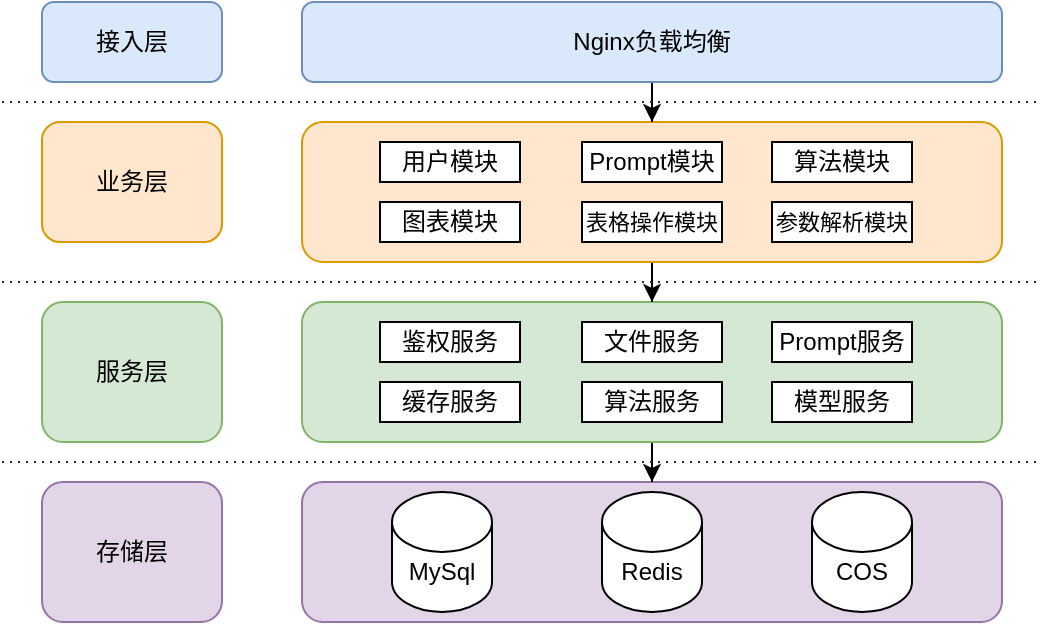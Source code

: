 <mxfile version="24.8.3">
  <diagram name="第 1 页" id="m5vAoL9xg7GJbXBNfQwp">
    <mxGraphModel dx="639" dy="389" grid="1" gridSize="10" guides="1" tooltips="1" connect="1" arrows="1" fold="1" page="1" pageScale="1" pageWidth="827" pageHeight="1169" math="0" shadow="0">
      <root>
        <mxCell id="0" />
        <mxCell id="1" parent="0" />
        <mxCell id="iLdxthDhzkOjvci4m4Ki-2" value="接入层" style="rounded=1;whiteSpace=wrap;html=1;fillColor=#dae8fc;strokeColor=#6c8ebf;" vertex="1" parent="1">
          <mxGeometry x="210" y="90" width="90" height="40" as="geometry" />
        </mxCell>
        <mxCell id="iLdxthDhzkOjvci4m4Ki-5" value="服务层" style="rounded=1;whiteSpace=wrap;html=1;fillColor=#d5e8d4;strokeColor=#82b366;" vertex="1" parent="1">
          <mxGeometry x="210" y="240" width="90" height="70" as="geometry" />
        </mxCell>
        <mxCell id="iLdxthDhzkOjvci4m4Ki-6" value="存储层" style="rounded=1;whiteSpace=wrap;html=1;fillColor=#e1d5e7;strokeColor=#9673a6;" vertex="1" parent="1">
          <mxGeometry x="210" y="330" width="90" height="70" as="geometry" />
        </mxCell>
        <mxCell id="iLdxthDhzkOjvci4m4Ki-7" value="" style="rounded=1;whiteSpace=wrap;html=1;fillColor=#e1d5e7;strokeColor=#9673a6;" vertex="1" parent="1">
          <mxGeometry x="340" y="330" width="350" height="70" as="geometry" />
        </mxCell>
        <mxCell id="iLdxthDhzkOjvci4m4Ki-16" value="" style="shape=cylinder3;whiteSpace=wrap;html=1;boundedLbl=1;backgroundOutline=1;size=15;" vertex="1" parent="1">
          <mxGeometry x="385" y="335" width="50" height="60" as="geometry" />
        </mxCell>
        <mxCell id="iLdxthDhzkOjvci4m4Ki-17" value="MySql" style="text;html=1;align=center;verticalAlign=middle;whiteSpace=wrap;rounded=0;" vertex="1" parent="1">
          <mxGeometry x="380" y="360" width="60" height="30" as="geometry" />
        </mxCell>
        <mxCell id="iLdxthDhzkOjvci4m4Ki-18" value="" style="shape=cylinder3;whiteSpace=wrap;html=1;boundedLbl=1;backgroundOutline=1;size=15;" vertex="1" parent="1">
          <mxGeometry x="490" y="335" width="50" height="60" as="geometry" />
        </mxCell>
        <mxCell id="iLdxthDhzkOjvci4m4Ki-19" value="Redis" style="text;html=1;align=center;verticalAlign=middle;whiteSpace=wrap;rounded=0;" vertex="1" parent="1">
          <mxGeometry x="485" y="360" width="60" height="30" as="geometry" />
        </mxCell>
        <mxCell id="iLdxthDhzkOjvci4m4Ki-20" value="" style="shape=cylinder3;whiteSpace=wrap;html=1;boundedLbl=1;backgroundOutline=1;size=15;" vertex="1" parent="1">
          <mxGeometry x="595" y="335" width="50" height="60" as="geometry" />
        </mxCell>
        <mxCell id="iLdxthDhzkOjvci4m4Ki-21" value="COS" style="text;html=1;align=center;verticalAlign=middle;whiteSpace=wrap;rounded=0;" vertex="1" parent="1">
          <mxGeometry x="590" y="360" width="60" height="30" as="geometry" />
        </mxCell>
        <mxCell id="iLdxthDhzkOjvci4m4Ki-47" style="edgeStyle=orthogonalEdgeStyle;rounded=0;orthogonalLoop=1;jettySize=auto;html=1;entryX=0.5;entryY=0;entryDx=0;entryDy=0;" edge="1" parent="1" source="iLdxthDhzkOjvci4m4Ki-24" target="iLdxthDhzkOjvci4m4Ki-7">
          <mxGeometry relative="1" as="geometry" />
        </mxCell>
        <mxCell id="iLdxthDhzkOjvci4m4Ki-24" value="" style="rounded=1;whiteSpace=wrap;html=1;fillColor=#d5e8d4;strokeColor=#82b366;" vertex="1" parent="1">
          <mxGeometry x="340" y="240" width="350" height="70" as="geometry" />
        </mxCell>
        <mxCell id="iLdxthDhzkOjvci4m4Ki-26" value="鉴权服务" style="rounded=0;whiteSpace=wrap;html=1;" vertex="1" parent="1">
          <mxGeometry x="379" y="250" width="70" height="20" as="geometry" />
        </mxCell>
        <mxCell id="iLdxthDhzkOjvci4m4Ki-27" value="文件服务" style="rounded=0;whiteSpace=wrap;html=1;" vertex="1" parent="1">
          <mxGeometry x="480" y="250" width="70" height="20" as="geometry" />
        </mxCell>
        <mxCell id="iLdxthDhzkOjvci4m4Ki-28" value="缓存服务" style="rounded=0;whiteSpace=wrap;html=1;" vertex="1" parent="1">
          <mxGeometry x="379" y="280" width="70" height="20" as="geometry" />
        </mxCell>
        <mxCell id="iLdxthDhzkOjvci4m4Ki-29" value="算法服务" style="rounded=0;whiteSpace=wrap;html=1;" vertex="1" parent="1">
          <mxGeometry x="480" y="280" width="70" height="20" as="geometry" />
        </mxCell>
        <mxCell id="iLdxthDhzkOjvci4m4Ki-30" value="Prompt服务" style="rounded=0;whiteSpace=wrap;html=1;" vertex="1" parent="1">
          <mxGeometry x="575" y="250" width="70" height="20" as="geometry" />
        </mxCell>
        <mxCell id="iLdxthDhzkOjvci4m4Ki-31" value="模型服务" style="rounded=0;whiteSpace=wrap;html=1;" vertex="1" parent="1">
          <mxGeometry x="575" y="280" width="70" height="20" as="geometry" />
        </mxCell>
        <mxCell id="iLdxthDhzkOjvci4m4Ki-32" value="业务层" style="rounded=1;whiteSpace=wrap;html=1;fillColor=#ffe6cc;strokeColor=#d79b00;" vertex="1" parent="1">
          <mxGeometry x="210" y="150" width="90" height="60" as="geometry" />
        </mxCell>
        <mxCell id="iLdxthDhzkOjvci4m4Ki-46" style="edgeStyle=orthogonalEdgeStyle;rounded=0;orthogonalLoop=1;jettySize=auto;html=1;entryX=0.5;entryY=0;entryDx=0;entryDy=0;" edge="1" parent="1" source="iLdxthDhzkOjvci4m4Ki-33" target="iLdxthDhzkOjvci4m4Ki-24">
          <mxGeometry relative="1" as="geometry" />
        </mxCell>
        <mxCell id="iLdxthDhzkOjvci4m4Ki-33" value="" style="rounded=1;whiteSpace=wrap;html=1;fillColor=#ffe6cc;strokeColor=#d79b00;" vertex="1" parent="1">
          <mxGeometry x="340" y="150" width="350" height="70" as="geometry" />
        </mxCell>
        <mxCell id="iLdxthDhzkOjvci4m4Ki-34" value="用户模块" style="rounded=0;whiteSpace=wrap;html=1;" vertex="1" parent="1">
          <mxGeometry x="379" y="160" width="70" height="20" as="geometry" />
        </mxCell>
        <mxCell id="iLdxthDhzkOjvci4m4Ki-35" value="Prompt模块" style="rounded=0;whiteSpace=wrap;html=1;" vertex="1" parent="1">
          <mxGeometry x="480" y="160" width="70" height="20" as="geometry" />
        </mxCell>
        <mxCell id="iLdxthDhzkOjvci4m4Ki-36" value="图表模块" style="rounded=0;whiteSpace=wrap;html=1;" vertex="1" parent="1">
          <mxGeometry x="379" y="190" width="70" height="20" as="geometry" />
        </mxCell>
        <mxCell id="iLdxthDhzkOjvci4m4Ki-37" value="&lt;font style=&quot;font-size: 11px;&quot;&gt;表格操作模块&lt;/font&gt;" style="rounded=0;whiteSpace=wrap;html=1;" vertex="1" parent="1">
          <mxGeometry x="480" y="190" width="70" height="20" as="geometry" />
        </mxCell>
        <mxCell id="iLdxthDhzkOjvci4m4Ki-38" value="算法模块" style="rounded=0;whiteSpace=wrap;html=1;" vertex="1" parent="1">
          <mxGeometry x="575" y="160" width="70" height="20" as="geometry" />
        </mxCell>
        <mxCell id="iLdxthDhzkOjvci4m4Ki-39" value="&lt;font style=&quot;font-size: 11px;&quot;&gt;参数解析模块&lt;/font&gt;" style="rounded=0;whiteSpace=wrap;html=1;" vertex="1" parent="1">
          <mxGeometry x="575" y="190" width="70" height="20" as="geometry" />
        </mxCell>
        <mxCell id="iLdxthDhzkOjvci4m4Ki-45" style="edgeStyle=orthogonalEdgeStyle;rounded=0;orthogonalLoop=1;jettySize=auto;html=1;entryX=0.5;entryY=0;entryDx=0;entryDy=0;" edge="1" parent="1" source="iLdxthDhzkOjvci4m4Ki-40" target="iLdxthDhzkOjvci4m4Ki-33">
          <mxGeometry relative="1" as="geometry" />
        </mxCell>
        <mxCell id="iLdxthDhzkOjvci4m4Ki-40" value="Nginx负载均衡" style="rounded=1;whiteSpace=wrap;html=1;fillColor=#dae8fc;strokeColor=#6c8ebf;" vertex="1" parent="1">
          <mxGeometry x="340" y="90" width="350" height="40" as="geometry" />
        </mxCell>
        <mxCell id="iLdxthDhzkOjvci4m4Ki-48" value="" style="endArrow=none;dashed=1;html=1;dashPattern=1 3;strokeWidth=1;rounded=1;curved=0;strokeColor=#2B2B2B;" edge="1" parent="1">
          <mxGeometry width="50" height="50" relative="1" as="geometry">
            <mxPoint x="190" y="140" as="sourcePoint" />
            <mxPoint x="710" y="140" as="targetPoint" />
          </mxGeometry>
        </mxCell>
        <mxCell id="iLdxthDhzkOjvci4m4Ki-49" value="" style="endArrow=none;dashed=1;html=1;dashPattern=1 3;strokeWidth=1;rounded=1;curved=0;strokeColor=#2B2B2B;" edge="1" parent="1">
          <mxGeometry width="50" height="50" relative="1" as="geometry">
            <mxPoint x="190" y="230" as="sourcePoint" />
            <mxPoint x="710" y="230" as="targetPoint" />
          </mxGeometry>
        </mxCell>
        <mxCell id="iLdxthDhzkOjvci4m4Ki-50" value="" style="endArrow=none;dashed=1;html=1;dashPattern=1 3;strokeWidth=1;rounded=1;curved=0;strokeColor=#2B2B2B;" edge="1" parent="1">
          <mxGeometry width="50" height="50" relative="1" as="geometry">
            <mxPoint x="190" y="320" as="sourcePoint" />
            <mxPoint x="710" y="320" as="targetPoint" />
          </mxGeometry>
        </mxCell>
      </root>
    </mxGraphModel>
  </diagram>
</mxfile>

